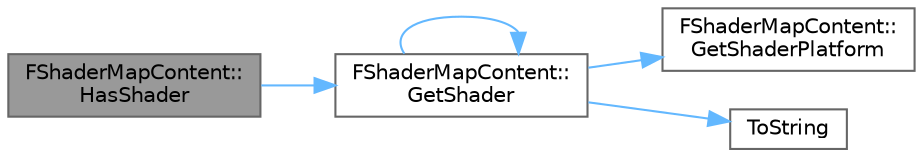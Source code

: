digraph "FShaderMapContent::HasShader"
{
 // INTERACTIVE_SVG=YES
 // LATEX_PDF_SIZE
  bgcolor="transparent";
  edge [fontname=Helvetica,fontsize=10,labelfontname=Helvetica,labelfontsize=10];
  node [fontname=Helvetica,fontsize=10,shape=box,height=0.2,width=0.4];
  rankdir="LR";
  Node1 [id="Node000001",label="FShaderMapContent::\lHasShader",height=0.2,width=0.4,color="gray40", fillcolor="grey60", style="filled", fontcolor="black",tooltip="Finds the shader with the given type."];
  Node1 -> Node2 [id="edge1_Node000001_Node000002",color="steelblue1",style="solid",tooltip=" "];
  Node2 [id="Node000002",label="FShaderMapContent::\lGetShader",height=0.2,width=0.4,color="grey40", fillcolor="white", style="filled",URL="$db/df8/classFShaderMapContent.html#af11f22feaaf23d30c42b130e8449749f",tooltip="Finds the shader with the given type."];
  Node2 -> Node2 [id="edge2_Node000002_Node000002",color="steelblue1",style="solid",tooltip=" "];
  Node2 -> Node3 [id="edge3_Node000002_Node000003",color="steelblue1",style="solid",tooltip=" "];
  Node3 [id="Node000003",label="FShaderMapContent::\lGetShaderPlatform",height=0.2,width=0.4,color="grey40", fillcolor="white", style="filled",URL="$db/df8/classFShaderMapContent.html#af6f93a12399766eb785d44441c80eb42",tooltip=" "];
  Node2 -> Node4 [id="edge4_Node000002_Node000004",color="steelblue1",style="solid",tooltip=" "];
  Node4 [id="Node000004",label="ToString",height=0.2,width=0.4,color="grey40", fillcolor="white", style="filled",URL="$d2/d8f/LogVerbosity_8h.html#abe3b25435b45e4cad83b33d44ab05d86",tooltip="Converts verbosity to a string."];
}
